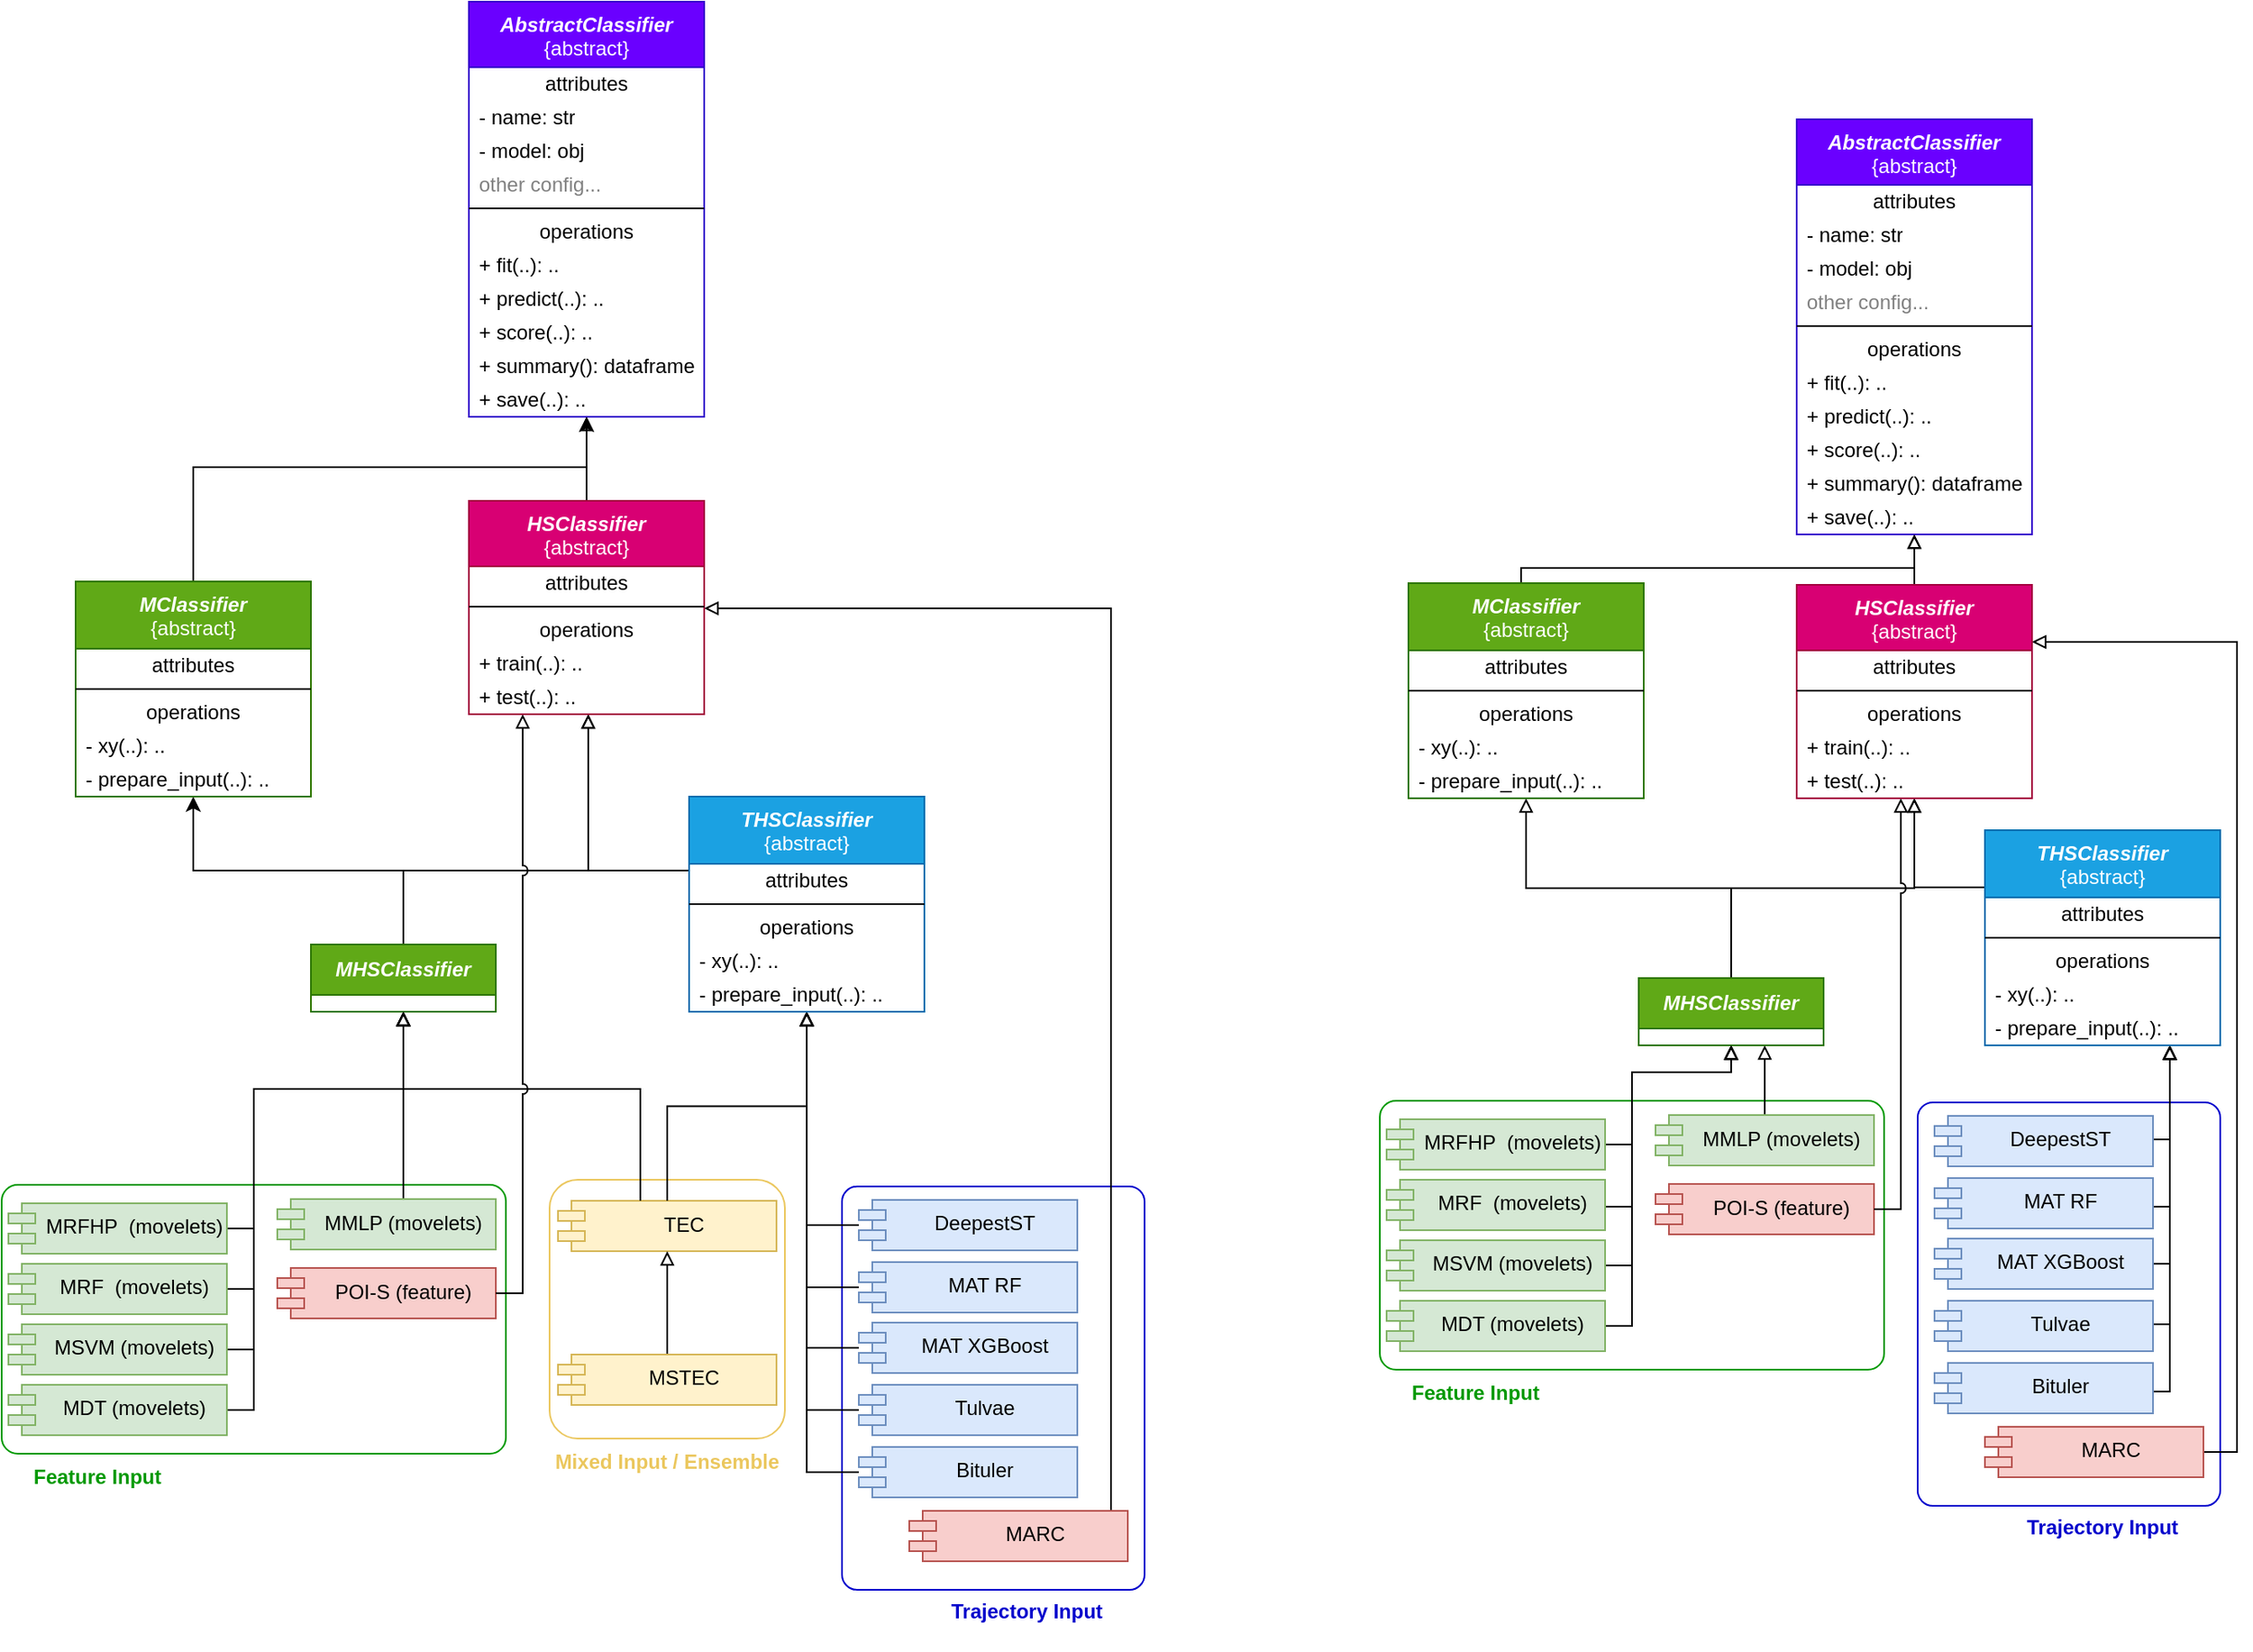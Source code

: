 <mxfile version="24.5.2" type="device">
  <diagram name="Página-1" id="LP61a83jaEKIH1iY9CxV">
    <mxGraphModel dx="-859" dy="513" grid="1" gridSize="10" guides="1" tooltips="1" connect="1" arrows="1" fold="1" page="1" pageScale="1" pageWidth="827" pageHeight="1169" math="0" shadow="0">
      <root>
        <mxCell id="0" />
        <mxCell id="1" parent="0" />
        <mxCell id="93U6ZKneUZhr06-tZO5o-1" value="&lt;h4&gt;Trajectory Input&lt;/h4&gt;" style="rounded=1;whiteSpace=wrap;html=1;fillColor=none;verticalAlign=top;labelPosition=right;verticalLabelPosition=bottom;align=left;spacing=-15;spacingTop=0;spacingLeft=-100;spacingRight=0;fontColor=#0000CC;labelBorderColor=none;strokeColor=#0000CC;arcSize=5;" parent="1" vertex="1">
          <mxGeometry x="2220" y="718" width="180" height="240" as="geometry" />
        </mxCell>
        <mxCell id="93U6ZKneUZhr06-tZO5o-2" value="&lt;h4&gt;Mixed Input / Ensemble&lt;/h4&gt;" style="rounded=1;whiteSpace=wrap;html=1;fillColor=none;verticalAlign=top;labelPosition=center;verticalLabelPosition=bottom;align=center;spacing=-15;spacingTop=1;spacingLeft=0;spacingRight=0;fontColor=#EBC75E;labelBorderColor=none;strokeColor=#EBC75E;arcSize=12;" parent="1" vertex="1">
          <mxGeometry x="2046" y="714" width="140" height="154" as="geometry" />
        </mxCell>
        <mxCell id="93U6ZKneUZhr06-tZO5o-3" value="&lt;h4&gt;Feature Input&lt;/h4&gt;" style="rounded=1;whiteSpace=wrap;html=1;fillColor=none;verticalAlign=top;labelPosition=left;verticalLabelPosition=bottom;align=right;spacing=-15;spacingTop=1;spacingLeft=0;spacingRight=-80;fontColor=#009900;labelBorderColor=none;strokeColor=#009900;arcSize=6;" parent="1" vertex="1">
          <mxGeometry x="1720" y="717" width="300" height="160" as="geometry" />
        </mxCell>
        <mxCell id="93U6ZKneUZhr06-tZO5o-4" style="edgeStyle=orthogonalEdgeStyle;rounded=0;orthogonalLoop=1;jettySize=auto;html=1;endArrow=block;endFill=0;" parent="1" source="93U6ZKneUZhr06-tZO5o-5" target="93U6ZKneUZhr06-tZO5o-29" edge="1">
          <mxGeometry relative="1" as="geometry">
            <Array as="points">
              <mxPoint x="1959" y="680" />
              <mxPoint x="1959" y="680" />
            </Array>
          </mxGeometry>
        </mxCell>
        <mxCell id="93U6ZKneUZhr06-tZO5o-5" value="MMLP (movelets)" style="shape=module;align=left;spacingLeft=20;align=center;verticalAlign=top;whiteSpace=wrap;html=1;jettyWidth=16;jettyHeight=6;fillColor=#d5e8d4;strokeColor=#82b366;" parent="1" vertex="1">
          <mxGeometry x="1884" y="725.5" width="130" height="30" as="geometry" />
        </mxCell>
        <mxCell id="93U6ZKneUZhr06-tZO5o-6" value="TEC" style="shape=module;align=left;spacingLeft=20;align=center;verticalAlign=top;whiteSpace=wrap;html=1;jettyWidth=16;jettyHeight=6;fillColor=#fff2cc;strokeColor=#d6b656;" parent="1" vertex="1">
          <mxGeometry x="2051" y="726.5" width="130" height="30" as="geometry" />
        </mxCell>
        <mxCell id="93U6ZKneUZhr06-tZO5o-8" value="POI-S (feature)" style="shape=module;align=left;spacingLeft=20;align=center;verticalAlign=top;whiteSpace=wrap;html=1;jettyWidth=16;jettyHeight=6;fillColor=#f8cecc;strokeColor=#b85450;" parent="1" vertex="1">
          <mxGeometry x="1884" y="766.5" width="130" height="30" as="geometry" />
        </mxCell>
        <mxCell id="93U6ZKneUZhr06-tZO5o-9" style="edgeStyle=orthogonalEdgeStyle;rounded=0;orthogonalLoop=1;jettySize=auto;html=1;endArrow=block;endFill=0;" parent="1" source="93U6ZKneUZhr06-tZO5o-10" target="93U6ZKneUZhr06-tZO5o-56" edge="1">
          <mxGeometry relative="1" as="geometry">
            <Array as="points">
              <mxPoint x="2380" y="374" />
            </Array>
          </mxGeometry>
        </mxCell>
        <mxCell id="93U6ZKneUZhr06-tZO5o-10" value="MARC" style="shape=module;align=left;spacingLeft=20;align=center;verticalAlign=top;whiteSpace=wrap;html=1;jettyWidth=16;jettyHeight=6;fillColor=#f8cecc;strokeColor=#b85450;" parent="1" vertex="1">
          <mxGeometry x="2260" y="911" width="130" height="30" as="geometry" />
        </mxCell>
        <mxCell id="93U6ZKneUZhr06-tZO5o-11" style="edgeStyle=orthogonalEdgeStyle;rounded=0;orthogonalLoop=1;jettySize=auto;html=1;endArrow=block;endFill=0;" parent="1" source="93U6ZKneUZhr06-tZO5o-12" target="93U6ZKneUZhr06-tZO5o-29" edge="1">
          <mxGeometry relative="1" as="geometry">
            <Array as="points">
              <mxPoint x="1870" y="743" />
              <mxPoint x="1870" y="660" />
              <mxPoint x="1959" y="660" />
            </Array>
          </mxGeometry>
        </mxCell>
        <mxCell id="93U6ZKneUZhr06-tZO5o-12" value="MRFHP&amp;nbsp; (movelets)" style="shape=module;align=left;spacingLeft=20;align=center;verticalAlign=top;whiteSpace=wrap;html=1;jettyWidth=16;jettyHeight=6;fillColor=#d5e8d4;strokeColor=#82b366;" parent="1" vertex="1">
          <mxGeometry x="1724" y="728" width="130" height="30" as="geometry" />
        </mxCell>
        <mxCell id="93U6ZKneUZhr06-tZO5o-13" style="edgeStyle=orthogonalEdgeStyle;rounded=0;orthogonalLoop=1;jettySize=auto;html=1;endArrow=block;endFill=0;" parent="1" source="93U6ZKneUZhr06-tZO5o-35" target="93U6ZKneUZhr06-tZO5o-29" edge="1">
          <mxGeometry relative="1" as="geometry">
            <Array as="points">
              <mxPoint x="1870" y="779" />
              <mxPoint x="1870" y="660" />
              <mxPoint x="1959" y="660" />
            </Array>
          </mxGeometry>
        </mxCell>
        <mxCell id="93U6ZKneUZhr06-tZO5o-14" style="edgeStyle=orthogonalEdgeStyle;rounded=0;orthogonalLoop=1;jettySize=auto;html=1;endArrow=block;endFill=0;" parent="1" source="93U6ZKneUZhr06-tZO5o-15" target="93U6ZKneUZhr06-tZO5o-29" edge="1">
          <mxGeometry relative="1" as="geometry">
            <Array as="points">
              <mxPoint x="1870" y="815" />
              <mxPoint x="1870" y="660" />
              <mxPoint x="1959" y="660" />
            </Array>
          </mxGeometry>
        </mxCell>
        <mxCell id="93U6ZKneUZhr06-tZO5o-15" value="MSVM&amp;nbsp;(movelets)" style="shape=module;align=left;spacingLeft=20;align=center;verticalAlign=top;whiteSpace=wrap;html=1;jettyWidth=16;jettyHeight=6;fillColor=#d5e8d4;strokeColor=#82b366;" parent="1" vertex="1">
          <mxGeometry x="1724" y="800" width="130" height="30" as="geometry" />
        </mxCell>
        <mxCell id="93U6ZKneUZhr06-tZO5o-16" style="edgeStyle=orthogonalEdgeStyle;rounded=0;orthogonalLoop=1;jettySize=auto;html=1;endArrow=block;endFill=0;" parent="1" source="93U6ZKneUZhr06-tZO5o-17" target="93U6ZKneUZhr06-tZO5o-65" edge="1">
          <mxGeometry relative="1" as="geometry">
            <Array as="points">
              <mxPoint x="2199" y="741" />
            </Array>
          </mxGeometry>
        </mxCell>
        <mxCell id="93U6ZKneUZhr06-tZO5o-17" value="DeepestST" style="shape=module;align=left;spacingLeft=20;align=center;verticalAlign=top;whiteSpace=wrap;html=1;jettyWidth=16;jettyHeight=6;fillColor=#dae8fc;strokeColor=#6c8ebf;" parent="1" vertex="1">
          <mxGeometry x="2230" y="726" width="130" height="30" as="geometry" />
        </mxCell>
        <mxCell id="93U6ZKneUZhr06-tZO5o-18" style="edgeStyle=orthogonalEdgeStyle;rounded=0;orthogonalLoop=1;jettySize=auto;html=1;endArrow=block;endFill=0;" parent="1" source="93U6ZKneUZhr06-tZO5o-19" target="93U6ZKneUZhr06-tZO5o-65" edge="1">
          <mxGeometry relative="1" as="geometry">
            <Array as="points">
              <mxPoint x="2199" y="778" />
            </Array>
          </mxGeometry>
        </mxCell>
        <mxCell id="93U6ZKneUZhr06-tZO5o-19" value="MAT RF" style="shape=module;align=left;spacingLeft=20;align=center;verticalAlign=top;whiteSpace=wrap;html=1;jettyWidth=16;jettyHeight=6;fillColor=#dae8fc;strokeColor=#6c8ebf;" parent="1" vertex="1">
          <mxGeometry x="2230" y="763" width="130" height="30" as="geometry" />
        </mxCell>
        <mxCell id="93U6ZKneUZhr06-tZO5o-20" style="edgeStyle=orthogonalEdgeStyle;rounded=0;orthogonalLoop=1;jettySize=auto;html=1;endArrow=block;endFill=0;" parent="1" source="93U6ZKneUZhr06-tZO5o-21" target="93U6ZKneUZhr06-tZO5o-65" edge="1">
          <mxGeometry relative="1" as="geometry">
            <Array as="points">
              <mxPoint x="2199" y="814" />
            </Array>
          </mxGeometry>
        </mxCell>
        <mxCell id="93U6ZKneUZhr06-tZO5o-21" value="MAT XGBoost" style="shape=module;align=left;spacingLeft=20;align=center;verticalAlign=top;whiteSpace=wrap;html=1;jettyWidth=16;jettyHeight=6;fillColor=#dae8fc;strokeColor=#6c8ebf;" parent="1" vertex="1">
          <mxGeometry x="2230" y="799" width="130" height="30" as="geometry" />
        </mxCell>
        <mxCell id="93U6ZKneUZhr06-tZO5o-22" style="edgeStyle=orthogonalEdgeStyle;rounded=0;orthogonalLoop=1;jettySize=auto;html=1;endArrow=block;endFill=0;" parent="1" source="93U6ZKneUZhr06-tZO5o-23" target="93U6ZKneUZhr06-tZO5o-65" edge="1">
          <mxGeometry relative="1" as="geometry">
            <Array as="points">
              <mxPoint x="2199" y="851" />
            </Array>
          </mxGeometry>
        </mxCell>
        <mxCell id="93U6ZKneUZhr06-tZO5o-23" value="Tulvae" style="shape=module;align=left;spacingLeft=20;align=center;verticalAlign=top;whiteSpace=wrap;html=1;jettyWidth=16;jettyHeight=6;fillColor=#dae8fc;strokeColor=#6c8ebf;" parent="1" vertex="1">
          <mxGeometry x="2230" y="836" width="130" height="30" as="geometry" />
        </mxCell>
        <mxCell id="93U6ZKneUZhr06-tZO5o-24" style="edgeStyle=orthogonalEdgeStyle;rounded=0;orthogonalLoop=1;jettySize=auto;html=1;endArrow=block;endFill=0;" parent="1" source="93U6ZKneUZhr06-tZO5o-25" target="93U6ZKneUZhr06-tZO5o-65" edge="1">
          <mxGeometry relative="1" as="geometry">
            <Array as="points">
              <mxPoint x="2199" y="888" />
            </Array>
          </mxGeometry>
        </mxCell>
        <mxCell id="93U6ZKneUZhr06-tZO5o-25" value="Bituler" style="shape=module;align=left;spacingLeft=20;align=center;verticalAlign=top;whiteSpace=wrap;html=1;jettyWidth=16;jettyHeight=6;fillColor=#dae8fc;strokeColor=#6c8ebf;" parent="1" vertex="1">
          <mxGeometry x="2230" y="873" width="130" height="30" as="geometry" />
        </mxCell>
        <mxCell id="93U6ZKneUZhr06-tZO5o-26" style="edgeStyle=orthogonalEdgeStyle;rounded=0;orthogonalLoop=1;jettySize=auto;html=1;endArrow=block;endFill=0;" parent="1" source="93U6ZKneUZhr06-tZO5o-56" target="93U6ZKneUZhr06-tZO5o-40" edge="1">
          <mxGeometry relative="1" as="geometry" />
        </mxCell>
        <mxCell id="93U6ZKneUZhr06-tZO5o-28" style="edgeStyle=orthogonalEdgeStyle;rounded=0;orthogonalLoop=1;jettySize=auto;html=1;endArrow=block;endFill=0;" parent="1" source="93U6ZKneUZhr06-tZO5o-29" target="93U6ZKneUZhr06-tZO5o-56" edge="1">
          <mxGeometry relative="1" as="geometry">
            <Array as="points">
              <mxPoint x="1959" y="530" />
              <mxPoint x="2069" y="530" />
              <mxPoint x="2069" y="334" />
            </Array>
          </mxGeometry>
        </mxCell>
        <mxCell id="93U6ZKneUZhr06-tZO5o-80" style="edgeStyle=orthogonalEdgeStyle;rounded=0;orthogonalLoop=1;jettySize=auto;html=1;" parent="1" source="93U6ZKneUZhr06-tZO5o-29" target="93U6ZKneUZhr06-tZO5o-74" edge="1">
          <mxGeometry relative="1" as="geometry" />
        </mxCell>
        <mxCell id="93U6ZKneUZhr06-tZO5o-29" value="MHSClassifier" style="swimlane;fontStyle=3;childLayout=stackLayout;horizontal=1;startSize=30;horizontalStack=0;resizeParent=1;resizeParentMax=0;resizeLast=0;collapsible=1;marginBottom=0;whiteSpace=wrap;html=1;fillColor=#60a917;fontColor=#ffffff;strokeColor=#2D7600;" parent="1" vertex="1">
          <mxGeometry x="1904" y="574" width="110" height="40" as="geometry" />
        </mxCell>
        <mxCell id="93U6ZKneUZhr06-tZO5o-31" style="edgeStyle=orthogonalEdgeStyle;rounded=0;orthogonalLoop=1;jettySize=auto;html=1;endArrow=block;endFill=0;" parent="1" source="93U6ZKneUZhr06-tZO5o-65" target="93U6ZKneUZhr06-tZO5o-56" edge="1">
          <mxGeometry relative="1" as="geometry">
            <Array as="points">
              <mxPoint x="2069" y="530" />
            </Array>
          </mxGeometry>
        </mxCell>
        <mxCell id="93U6ZKneUZhr06-tZO5o-33" style="edgeStyle=orthogonalEdgeStyle;rounded=0;orthogonalLoop=1;jettySize=auto;html=1;endArrow=block;endFill=0;" parent="1" source="93U6ZKneUZhr06-tZO5o-34" target="93U6ZKneUZhr06-tZO5o-29" edge="1">
          <mxGeometry relative="1" as="geometry">
            <Array as="points">
              <mxPoint x="1870" y="851" />
              <mxPoint x="1870" y="660" />
              <mxPoint x="1959" y="660" />
            </Array>
          </mxGeometry>
        </mxCell>
        <mxCell id="93U6ZKneUZhr06-tZO5o-34" value="MDT (movelets)" style="shape=module;align=left;spacingLeft=20;align=center;verticalAlign=top;whiteSpace=wrap;html=1;jettyWidth=16;jettyHeight=6;fillColor=#d5e8d4;strokeColor=#82b366;" parent="1" vertex="1">
          <mxGeometry x="1724" y="836" width="130" height="30" as="geometry" />
        </mxCell>
        <mxCell id="93U6ZKneUZhr06-tZO5o-35" value="MRF&amp;nbsp; (movelets)" style="shape=module;align=left;spacingLeft=20;align=center;verticalAlign=top;whiteSpace=wrap;html=1;jettyWidth=16;jettyHeight=6;fillColor=#d5e8d4;strokeColor=#82b366;" parent="1" vertex="1">
          <mxGeometry x="1724" y="764" width="130" height="30" as="geometry" />
        </mxCell>
        <mxCell id="93U6ZKneUZhr06-tZO5o-36" style="edgeStyle=orthogonalEdgeStyle;rounded=0;orthogonalLoop=1;jettySize=auto;html=1;endArrow=block;endFill=0;" parent="1" source="93U6ZKneUZhr06-tZO5o-6" target="93U6ZKneUZhr06-tZO5o-65" edge="1">
          <mxGeometry relative="1" as="geometry" />
        </mxCell>
        <mxCell id="93U6ZKneUZhr06-tZO5o-37" style="edgeStyle=orthogonalEdgeStyle;rounded=0;orthogonalLoop=1;jettySize=auto;html=1;endArrow=block;endFill=0;" parent="1" source="93U6ZKneUZhr06-tZO5o-6" target="93U6ZKneUZhr06-tZO5o-29" edge="1">
          <mxGeometry relative="1" as="geometry">
            <Array as="points">
              <mxPoint x="2100" y="660" />
              <mxPoint x="1959" y="660" />
            </Array>
          </mxGeometry>
        </mxCell>
        <mxCell id="93U6ZKneUZhr06-tZO5o-38" style="edgeStyle=orthogonalEdgeStyle;rounded=0;orthogonalLoop=1;jettySize=auto;html=1;endArrow=block;endFill=0;" parent="1" source="93U6ZKneUZhr06-tZO5o-39" target="93U6ZKneUZhr06-tZO5o-6" edge="1">
          <mxGeometry relative="1" as="geometry" />
        </mxCell>
        <mxCell id="93U6ZKneUZhr06-tZO5o-39" value="MSTEC" style="shape=module;align=left;spacingLeft=20;align=center;verticalAlign=top;whiteSpace=wrap;html=1;jettyWidth=16;jettyHeight=6;fillColor=#fff2cc;strokeColor=#d6b656;" parent="1" vertex="1">
          <mxGeometry x="2051" y="818" width="130" height="30" as="geometry" />
        </mxCell>
        <mxCell id="93U6ZKneUZhr06-tZO5o-7" style="edgeStyle=orthogonalEdgeStyle;rounded=0;orthogonalLoop=1;jettySize=auto;html=1;endArrow=block;endFill=0;jumpStyle=arc;" parent="1" source="93U6ZKneUZhr06-tZO5o-8" target="93U6ZKneUZhr06-tZO5o-56" edge="1">
          <mxGeometry relative="1" as="geometry">
            <Array as="points">
              <mxPoint x="2030" y="782" />
              <mxPoint x="2030" y="334" />
            </Array>
          </mxGeometry>
        </mxCell>
        <mxCell id="93U6ZKneUZhr06-tZO5o-40" value="&lt;span style=&quot;font-style: italic; font-weight: 700;&quot;&gt;AbstractClassifier&lt;/span&gt;&lt;br&gt;{abstract}" style="swimlane;fontStyle=0;align=center;verticalAlign=top;childLayout=stackLayout;horizontal=1;startSize=39;horizontalStack=0;resizeParent=1;resizeParentMax=0;resizeLast=0;collapsible=0;marginBottom=0;html=1;whiteSpace=wrap;fillColor=#6a00ff;fontColor=#ffffff;strokeColor=#3700CC;" parent="1" vertex="1">
          <mxGeometry x="1998" y="13" width="140" height="247" as="geometry" />
        </mxCell>
        <mxCell id="93U6ZKneUZhr06-tZO5o-41" value="attributes" style="text;html=1;strokeColor=none;fillColor=none;align=center;verticalAlign=middle;spacingLeft=4;spacingRight=4;overflow=hidden;rotatable=0;points=[[0,0.5],[1,0.5]];portConstraint=eastwest;whiteSpace=wrap;" parent="93U6ZKneUZhr06-tZO5o-40" vertex="1">
          <mxGeometry y="39" width="140" height="20" as="geometry" />
        </mxCell>
        <mxCell id="93U6ZKneUZhr06-tZO5o-42" value="- name: str" style="text;html=1;strokeColor=none;fillColor=none;align=left;verticalAlign=middle;spacingLeft=4;spacingRight=4;overflow=hidden;rotatable=0;points=[[0,0.5],[1,0.5]];portConstraint=eastwest;whiteSpace=wrap;" parent="93U6ZKneUZhr06-tZO5o-40" vertex="1">
          <mxGeometry y="59" width="140" height="20" as="geometry" />
        </mxCell>
        <mxCell id="93U6ZKneUZhr06-tZO5o-50" value="- model: obj" style="text;html=1;strokeColor=none;fillColor=none;align=left;verticalAlign=middle;spacingLeft=4;spacingRight=4;overflow=hidden;rotatable=0;points=[[0,0.5],[1,0.5]];portConstraint=eastwest;whiteSpace=wrap;" parent="93U6ZKneUZhr06-tZO5o-40" vertex="1">
          <mxGeometry y="79" width="140" height="20" as="geometry" />
        </mxCell>
        <mxCell id="93U6ZKneUZhr06-tZO5o-43" value="other config..." style="text;html=1;strokeColor=none;fillColor=none;align=left;verticalAlign=middle;spacingLeft=4;spacingRight=4;overflow=hidden;rotatable=0;points=[[0,0.5],[1,0.5]];portConstraint=eastwest;fontColor=#808080;whiteSpace=wrap;" parent="93U6ZKneUZhr06-tZO5o-40" vertex="1">
          <mxGeometry y="99" width="140" height="20" as="geometry" />
        </mxCell>
        <mxCell id="93U6ZKneUZhr06-tZO5o-45" value="" style="line;strokeWidth=1;fillColor=none;align=left;verticalAlign=middle;spacingTop=-1;spacingLeft=3;spacingRight=3;rotatable=0;labelPosition=right;points=[];portConstraint=eastwest;" parent="93U6ZKneUZhr06-tZO5o-40" vertex="1">
          <mxGeometry y="119" width="140" height="8" as="geometry" />
        </mxCell>
        <mxCell id="93U6ZKneUZhr06-tZO5o-46" value="operations" style="text;html=1;strokeColor=none;fillColor=none;align=center;verticalAlign=middle;spacingLeft=4;spacingRight=4;overflow=hidden;rotatable=0;points=[[0,0.5],[1,0.5]];portConstraint=eastwest;whiteSpace=wrap;" parent="93U6ZKneUZhr06-tZO5o-40" vertex="1">
          <mxGeometry y="127" width="140" height="20" as="geometry" />
        </mxCell>
        <mxCell id="93U6ZKneUZhr06-tZO5o-47" value="+ fit(..): .." style="text;html=1;strokeColor=none;fillColor=none;align=left;verticalAlign=middle;spacingLeft=4;spacingRight=4;overflow=hidden;rotatable=0;points=[[0,0.5],[1,0.5]];portConstraint=eastwest;whiteSpace=wrap;" parent="93U6ZKneUZhr06-tZO5o-40" vertex="1">
          <mxGeometry y="147" width="140" height="20" as="geometry" />
        </mxCell>
        <mxCell id="93U6ZKneUZhr06-tZO5o-52" value="+ predict(..): .." style="text;html=1;strokeColor=none;fillColor=none;align=left;verticalAlign=middle;spacingLeft=4;spacingRight=4;overflow=hidden;rotatable=0;points=[[0,0.5],[1,0.5]];portConstraint=eastwest;whiteSpace=wrap;" parent="93U6ZKneUZhr06-tZO5o-40" vertex="1">
          <mxGeometry y="167" width="140" height="20" as="geometry" />
        </mxCell>
        <mxCell id="93U6ZKneUZhr06-tZO5o-53" value="+ score(..): .." style="text;html=1;strokeColor=none;fillColor=none;align=left;verticalAlign=middle;spacingLeft=4;spacingRight=4;overflow=hidden;rotatable=0;points=[[0,0.5],[1,0.5]];portConstraint=eastwest;whiteSpace=wrap;" parent="93U6ZKneUZhr06-tZO5o-40" vertex="1">
          <mxGeometry y="187" width="140" height="20" as="geometry" />
        </mxCell>
        <mxCell id="93U6ZKneUZhr06-tZO5o-54" value="+ summary(): dataframe" style="text;html=1;strokeColor=none;fillColor=none;align=left;verticalAlign=middle;spacingLeft=4;spacingRight=4;overflow=hidden;rotatable=0;points=[[0,0.5],[1,0.5]];portConstraint=eastwest;whiteSpace=wrap;" parent="93U6ZKneUZhr06-tZO5o-40" vertex="1">
          <mxGeometry y="207" width="140" height="20" as="geometry" />
        </mxCell>
        <mxCell id="93U6ZKneUZhr06-tZO5o-55" value="+ save(..): .." style="text;html=1;strokeColor=none;fillColor=none;align=left;verticalAlign=middle;spacingLeft=4;spacingRight=4;overflow=hidden;rotatable=0;points=[[0,0.5],[1,0.5]];portConstraint=eastwest;whiteSpace=wrap;" parent="93U6ZKneUZhr06-tZO5o-40" vertex="1">
          <mxGeometry y="227" width="140" height="20" as="geometry" />
        </mxCell>
        <mxCell id="93U6ZKneUZhr06-tZO5o-56" value="&lt;b&gt;&lt;i&gt;HSClassifier&lt;/i&gt;&lt;/b&gt;&lt;br&gt;{abstract}" style="swimlane;fontStyle=0;align=center;verticalAlign=top;childLayout=stackLayout;horizontal=1;startSize=39;horizontalStack=0;resizeParent=1;resizeParentMax=0;resizeLast=0;collapsible=0;marginBottom=0;html=1;whiteSpace=wrap;fillColor=#d80073;fontColor=#ffffff;strokeColor=#A50040;" parent="1" vertex="1">
          <mxGeometry x="1998" y="310" width="140" height="127" as="geometry" />
        </mxCell>
        <mxCell id="93U6ZKneUZhr06-tZO5o-57" value="attributes" style="text;html=1;strokeColor=none;fillColor=none;align=center;verticalAlign=middle;spacingLeft=4;spacingRight=4;overflow=hidden;rotatable=0;points=[[0,0.5],[1,0.5]];portConstraint=eastwest;whiteSpace=wrap;" parent="93U6ZKneUZhr06-tZO5o-56" vertex="1">
          <mxGeometry y="39" width="140" height="20" as="geometry" />
        </mxCell>
        <mxCell id="93U6ZKneUZhr06-tZO5o-61" value="" style="line;strokeWidth=1;fillColor=none;align=left;verticalAlign=middle;spacingTop=-1;spacingLeft=3;spacingRight=3;rotatable=0;labelPosition=right;points=[];portConstraint=eastwest;" parent="93U6ZKneUZhr06-tZO5o-56" vertex="1">
          <mxGeometry y="59" width="140" height="8" as="geometry" />
        </mxCell>
        <mxCell id="93U6ZKneUZhr06-tZO5o-62" value="operations" style="text;html=1;strokeColor=none;fillColor=none;align=center;verticalAlign=middle;spacingLeft=4;spacingRight=4;overflow=hidden;rotatable=0;points=[[0,0.5],[1,0.5]];portConstraint=eastwest;whiteSpace=wrap;" parent="93U6ZKneUZhr06-tZO5o-56" vertex="1">
          <mxGeometry y="67" width="140" height="20" as="geometry" />
        </mxCell>
        <mxCell id="93U6ZKneUZhr06-tZO5o-63" value="+ train(..): .." style="text;html=1;strokeColor=none;fillColor=none;align=left;verticalAlign=middle;spacingLeft=4;spacingRight=4;overflow=hidden;rotatable=0;points=[[0,0.5],[1,0.5]];portConstraint=eastwest;whiteSpace=wrap;" parent="93U6ZKneUZhr06-tZO5o-56" vertex="1">
          <mxGeometry y="87" width="140" height="20" as="geometry" />
        </mxCell>
        <mxCell id="93U6ZKneUZhr06-tZO5o-64" value="+ test(..): .." style="text;html=1;strokeColor=none;fillColor=none;align=left;verticalAlign=middle;spacingLeft=4;spacingRight=4;overflow=hidden;rotatable=0;points=[[0,0.5],[1,0.5]];portConstraint=eastwest;whiteSpace=wrap;" parent="93U6ZKneUZhr06-tZO5o-56" vertex="1">
          <mxGeometry y="107" width="140" height="20" as="geometry" />
        </mxCell>
        <mxCell id="93U6ZKneUZhr06-tZO5o-65" value="&lt;b&gt;&lt;i&gt;THSClassifier&lt;/i&gt;&lt;/b&gt;&lt;br&gt;{abstract}" style="swimlane;fontStyle=0;align=center;verticalAlign=top;childLayout=stackLayout;horizontal=1;startSize=40;horizontalStack=0;resizeParent=1;resizeParentMax=0;resizeLast=0;collapsible=0;marginBottom=0;html=1;whiteSpace=wrap;fillColor=#1ba1e2;fontColor=#ffffff;strokeColor=#006EAF;" parent="1" vertex="1">
          <mxGeometry x="2129" y="486" width="140" height="128" as="geometry" />
        </mxCell>
        <mxCell id="93U6ZKneUZhr06-tZO5o-66" value="attributes" style="text;html=1;strokeColor=none;fillColor=none;align=center;verticalAlign=middle;spacingLeft=4;spacingRight=4;overflow=hidden;rotatable=0;points=[[0,0.5],[1,0.5]];portConstraint=eastwest;whiteSpace=wrap;" parent="93U6ZKneUZhr06-tZO5o-65" vertex="1">
          <mxGeometry y="40" width="140" height="20" as="geometry" />
        </mxCell>
        <mxCell id="93U6ZKneUZhr06-tZO5o-70" value="" style="line;strokeWidth=1;fillColor=none;align=left;verticalAlign=middle;spacingTop=-1;spacingLeft=3;spacingRight=3;rotatable=0;labelPosition=right;points=[];portConstraint=eastwest;" parent="93U6ZKneUZhr06-tZO5o-65" vertex="1">
          <mxGeometry y="60" width="140" height="8" as="geometry" />
        </mxCell>
        <mxCell id="93U6ZKneUZhr06-tZO5o-71" value="operations" style="text;html=1;strokeColor=none;fillColor=none;align=center;verticalAlign=middle;spacingLeft=4;spacingRight=4;overflow=hidden;rotatable=0;points=[[0,0.5],[1,0.5]];portConstraint=eastwest;whiteSpace=wrap;" parent="93U6ZKneUZhr06-tZO5o-65" vertex="1">
          <mxGeometry y="68" width="140" height="20" as="geometry" />
        </mxCell>
        <mxCell id="93U6ZKneUZhr06-tZO5o-72" value="- xy(..): .." style="text;html=1;strokeColor=none;fillColor=none;align=left;verticalAlign=middle;spacingLeft=4;spacingRight=4;overflow=hidden;rotatable=0;points=[[0,0.5],[1,0.5]];portConstraint=eastwest;whiteSpace=wrap;" parent="93U6ZKneUZhr06-tZO5o-65" vertex="1">
          <mxGeometry y="88" width="140" height="20" as="geometry" />
        </mxCell>
        <mxCell id="93U6ZKneUZhr06-tZO5o-73" value="- prepare_input(..): .." style="text;html=1;strokeColor=none;fillColor=none;align=left;verticalAlign=middle;spacingLeft=4;spacingRight=4;overflow=hidden;rotatable=0;points=[[0,0.5],[1,0.5]];portConstraint=eastwest;whiteSpace=wrap;" parent="93U6ZKneUZhr06-tZO5o-65" vertex="1">
          <mxGeometry y="108" width="140" height="20" as="geometry" />
        </mxCell>
        <mxCell id="93U6ZKneUZhr06-tZO5o-81" style="edgeStyle=orthogonalEdgeStyle;rounded=0;orthogonalLoop=1;jettySize=auto;html=1;" parent="1" source="93U6ZKneUZhr06-tZO5o-74" target="93U6ZKneUZhr06-tZO5o-40" edge="1">
          <mxGeometry relative="1" as="geometry">
            <Array as="points">
              <mxPoint x="1834" y="290" />
              <mxPoint x="2068" y="290" />
            </Array>
          </mxGeometry>
        </mxCell>
        <mxCell id="93U6ZKneUZhr06-tZO5o-74" value="&lt;b&gt;&lt;i&gt;MClassifier&lt;/i&gt;&lt;/b&gt;&lt;br&gt;{abstract}" style="swimlane;fontStyle=0;align=center;verticalAlign=top;childLayout=stackLayout;horizontal=1;startSize=40;horizontalStack=0;resizeParent=1;resizeParentMax=0;resizeLast=0;collapsible=0;marginBottom=0;html=1;whiteSpace=wrap;fillColor=#60a917;fontColor=#ffffff;strokeColor=#2D7600;" parent="1" vertex="1">
          <mxGeometry x="1764" y="358" width="140" height="128" as="geometry" />
        </mxCell>
        <mxCell id="93U6ZKneUZhr06-tZO5o-75" value="attributes" style="text;html=1;strokeColor=none;fillColor=none;align=center;verticalAlign=middle;spacingLeft=4;spacingRight=4;overflow=hidden;rotatable=0;points=[[0,0.5],[1,0.5]];portConstraint=eastwest;whiteSpace=wrap;" parent="93U6ZKneUZhr06-tZO5o-74" vertex="1">
          <mxGeometry y="40" width="140" height="20" as="geometry" />
        </mxCell>
        <mxCell id="93U6ZKneUZhr06-tZO5o-76" value="" style="line;strokeWidth=1;fillColor=none;align=left;verticalAlign=middle;spacingTop=-1;spacingLeft=3;spacingRight=3;rotatable=0;labelPosition=right;points=[];portConstraint=eastwest;" parent="93U6ZKneUZhr06-tZO5o-74" vertex="1">
          <mxGeometry y="60" width="140" height="8" as="geometry" />
        </mxCell>
        <mxCell id="93U6ZKneUZhr06-tZO5o-77" value="operations" style="text;html=1;strokeColor=none;fillColor=none;align=center;verticalAlign=middle;spacingLeft=4;spacingRight=4;overflow=hidden;rotatable=0;points=[[0,0.5],[1,0.5]];portConstraint=eastwest;whiteSpace=wrap;" parent="93U6ZKneUZhr06-tZO5o-74" vertex="1">
          <mxGeometry y="68" width="140" height="20" as="geometry" />
        </mxCell>
        <mxCell id="93U6ZKneUZhr06-tZO5o-78" value="- xy(..): .." style="text;html=1;strokeColor=none;fillColor=none;align=left;verticalAlign=middle;spacingLeft=4;spacingRight=4;overflow=hidden;rotatable=0;points=[[0,0.5],[1,0.5]];portConstraint=eastwest;whiteSpace=wrap;" parent="93U6ZKneUZhr06-tZO5o-74" vertex="1">
          <mxGeometry y="88" width="140" height="20" as="geometry" />
        </mxCell>
        <mxCell id="93U6ZKneUZhr06-tZO5o-79" value="- prepare_input(..): .." style="text;html=1;strokeColor=none;fillColor=none;align=left;verticalAlign=middle;spacingLeft=4;spacingRight=4;overflow=hidden;rotatable=0;points=[[0,0.5],[1,0.5]];portConstraint=eastwest;whiteSpace=wrap;" parent="93U6ZKneUZhr06-tZO5o-74" vertex="1">
          <mxGeometry y="108" width="140" height="20" as="geometry" />
        </mxCell>
        <mxCell id="_sfmWWyYecpwRsZ2KwQt-69" value="&lt;h4&gt;Trajectory Input&lt;/h4&gt;" style="rounded=1;whiteSpace=wrap;html=1;fillColor=none;verticalAlign=top;labelPosition=right;verticalLabelPosition=bottom;align=left;spacing=-15;spacingTop=0;spacingLeft=-100;spacingRight=0;fontColor=#0000CC;labelBorderColor=none;strokeColor=#0000CC;arcSize=5;" vertex="1" parent="1">
          <mxGeometry x="2860" y="668" width="180" height="240" as="geometry" />
        </mxCell>
        <mxCell id="_sfmWWyYecpwRsZ2KwQt-71" value="&lt;h4&gt;Feature Input&lt;/h4&gt;" style="rounded=1;whiteSpace=wrap;html=1;fillColor=none;verticalAlign=top;labelPosition=left;verticalLabelPosition=bottom;align=right;spacing=-15;spacingTop=1;spacingLeft=0;spacingRight=-80;fontColor=#009900;labelBorderColor=none;strokeColor=#009900;arcSize=6;" vertex="1" parent="1">
          <mxGeometry x="2540" y="667" width="300" height="160" as="geometry" />
        </mxCell>
        <mxCell id="_sfmWWyYecpwRsZ2KwQt-72" style="edgeStyle=orthogonalEdgeStyle;rounded=0;orthogonalLoop=1;jettySize=auto;html=1;endArrow=block;endFill=0;" edge="1" parent="1" source="_sfmWWyYecpwRsZ2KwQt-73" target="_sfmWWyYecpwRsZ2KwQt-96">
          <mxGeometry relative="1" as="geometry">
            <Array as="points">
              <mxPoint x="2749" y="700" />
              <mxPoint x="2749" y="700" />
            </Array>
          </mxGeometry>
        </mxCell>
        <mxCell id="_sfmWWyYecpwRsZ2KwQt-73" value="MMLP (movelets)" style="shape=module;align=left;spacingLeft=20;align=center;verticalAlign=top;whiteSpace=wrap;html=1;jettyWidth=16;jettyHeight=6;fillColor=#d5e8d4;strokeColor=#82b366;" vertex="1" parent="1">
          <mxGeometry x="2704" y="675.5" width="130" height="30" as="geometry" />
        </mxCell>
        <mxCell id="_sfmWWyYecpwRsZ2KwQt-75" value="POI-S (feature)" style="shape=module;align=left;spacingLeft=20;align=center;verticalAlign=top;whiteSpace=wrap;html=1;jettyWidth=16;jettyHeight=6;fillColor=#f8cecc;strokeColor=#b85450;" vertex="1" parent="1">
          <mxGeometry x="2704" y="716.5" width="130" height="30" as="geometry" />
        </mxCell>
        <mxCell id="_sfmWWyYecpwRsZ2KwQt-76" style="edgeStyle=orthogonalEdgeStyle;rounded=0;orthogonalLoop=1;jettySize=auto;html=1;endArrow=block;endFill=0;" edge="1" parent="1" source="_sfmWWyYecpwRsZ2KwQt-77" target="_sfmWWyYecpwRsZ2KwQt-118">
          <mxGeometry relative="1" as="geometry">
            <Array as="points">
              <mxPoint x="3050" y="876" />
              <mxPoint x="3050" y="394" />
            </Array>
          </mxGeometry>
        </mxCell>
        <mxCell id="_sfmWWyYecpwRsZ2KwQt-77" value="MARC" style="shape=module;align=left;spacingLeft=20;align=center;verticalAlign=top;whiteSpace=wrap;html=1;jettyWidth=16;jettyHeight=6;fillColor=#f8cecc;strokeColor=#b85450;" vertex="1" parent="1">
          <mxGeometry x="2900" y="861" width="130" height="30" as="geometry" />
        </mxCell>
        <mxCell id="_sfmWWyYecpwRsZ2KwQt-78" style="edgeStyle=orthogonalEdgeStyle;rounded=0;orthogonalLoop=1;jettySize=auto;html=1;endArrow=block;endFill=0;" edge="1" parent="1" source="_sfmWWyYecpwRsZ2KwQt-79" target="_sfmWWyYecpwRsZ2KwQt-96">
          <mxGeometry relative="1" as="geometry">
            <Array as="points">
              <mxPoint x="2690" y="693" />
              <mxPoint x="2690" y="650" />
              <mxPoint x="2749" y="650" />
            </Array>
          </mxGeometry>
        </mxCell>
        <mxCell id="_sfmWWyYecpwRsZ2KwQt-79" value="MRFHP&amp;nbsp; (movelets)" style="shape=module;align=left;spacingLeft=20;align=center;verticalAlign=top;whiteSpace=wrap;html=1;jettyWidth=16;jettyHeight=6;fillColor=#d5e8d4;strokeColor=#82b366;" vertex="1" parent="1">
          <mxGeometry x="2544" y="678" width="130" height="30" as="geometry" />
        </mxCell>
        <mxCell id="_sfmWWyYecpwRsZ2KwQt-80" style="edgeStyle=orthogonalEdgeStyle;rounded=0;orthogonalLoop=1;jettySize=auto;html=1;endArrow=block;endFill=0;" edge="1" parent="1" source="_sfmWWyYecpwRsZ2KwQt-100" target="_sfmWWyYecpwRsZ2KwQt-96">
          <mxGeometry relative="1" as="geometry">
            <Array as="points">
              <mxPoint x="2690" y="730" />
              <mxPoint x="2690" y="650" />
              <mxPoint x="2749" y="650" />
            </Array>
          </mxGeometry>
        </mxCell>
        <mxCell id="_sfmWWyYecpwRsZ2KwQt-81" style="edgeStyle=orthogonalEdgeStyle;rounded=0;orthogonalLoop=1;jettySize=auto;html=1;endArrow=block;endFill=0;" edge="1" parent="1" source="_sfmWWyYecpwRsZ2KwQt-82" target="_sfmWWyYecpwRsZ2KwQt-96">
          <mxGeometry relative="1" as="geometry">
            <Array as="points">
              <mxPoint x="2690" y="765" />
              <mxPoint x="2690" y="650" />
              <mxPoint x="2749" y="650" />
            </Array>
          </mxGeometry>
        </mxCell>
        <mxCell id="_sfmWWyYecpwRsZ2KwQt-82" value="MSVM&amp;nbsp;(movelets)" style="shape=module;align=left;spacingLeft=20;align=center;verticalAlign=top;whiteSpace=wrap;html=1;jettyWidth=16;jettyHeight=6;fillColor=#d5e8d4;strokeColor=#82b366;" vertex="1" parent="1">
          <mxGeometry x="2544" y="750" width="130" height="30" as="geometry" />
        </mxCell>
        <mxCell id="_sfmWWyYecpwRsZ2KwQt-83" style="edgeStyle=orthogonalEdgeStyle;rounded=0;orthogonalLoop=1;jettySize=auto;html=1;endArrow=block;endFill=0;" edge="1" parent="1" source="_sfmWWyYecpwRsZ2KwQt-84" target="_sfmWWyYecpwRsZ2KwQt-124">
          <mxGeometry relative="1" as="geometry">
            <Array as="points">
              <mxPoint x="3010" y="690" />
            </Array>
          </mxGeometry>
        </mxCell>
        <mxCell id="_sfmWWyYecpwRsZ2KwQt-84" value="DeepestST" style="shape=module;align=left;spacingLeft=20;align=center;verticalAlign=top;whiteSpace=wrap;html=1;jettyWidth=16;jettyHeight=6;fillColor=#dae8fc;strokeColor=#6c8ebf;" vertex="1" parent="1">
          <mxGeometry x="2870" y="676" width="130" height="30" as="geometry" />
        </mxCell>
        <mxCell id="_sfmWWyYecpwRsZ2KwQt-85" style="edgeStyle=orthogonalEdgeStyle;rounded=0;orthogonalLoop=1;jettySize=auto;html=1;endArrow=block;endFill=0;" edge="1" parent="1" source="_sfmWWyYecpwRsZ2KwQt-86" target="_sfmWWyYecpwRsZ2KwQt-124">
          <mxGeometry relative="1" as="geometry">
            <Array as="points">
              <mxPoint x="3010" y="730" />
            </Array>
          </mxGeometry>
        </mxCell>
        <mxCell id="_sfmWWyYecpwRsZ2KwQt-86" value="MAT RF" style="shape=module;align=left;spacingLeft=20;align=center;verticalAlign=top;whiteSpace=wrap;html=1;jettyWidth=16;jettyHeight=6;fillColor=#dae8fc;strokeColor=#6c8ebf;" vertex="1" parent="1">
          <mxGeometry x="2870" y="713" width="130" height="30" as="geometry" />
        </mxCell>
        <mxCell id="_sfmWWyYecpwRsZ2KwQt-87" style="edgeStyle=orthogonalEdgeStyle;rounded=0;orthogonalLoop=1;jettySize=auto;html=1;endArrow=block;endFill=0;" edge="1" parent="1" source="_sfmWWyYecpwRsZ2KwQt-88" target="_sfmWWyYecpwRsZ2KwQt-124">
          <mxGeometry relative="1" as="geometry">
            <Array as="points">
              <mxPoint x="3010" y="764" />
            </Array>
          </mxGeometry>
        </mxCell>
        <mxCell id="_sfmWWyYecpwRsZ2KwQt-88" value="MAT XGBoost" style="shape=module;align=left;spacingLeft=20;align=center;verticalAlign=top;whiteSpace=wrap;html=1;jettyWidth=16;jettyHeight=6;fillColor=#dae8fc;strokeColor=#6c8ebf;" vertex="1" parent="1">
          <mxGeometry x="2870" y="749" width="130" height="30" as="geometry" />
        </mxCell>
        <mxCell id="_sfmWWyYecpwRsZ2KwQt-89" style="edgeStyle=orthogonalEdgeStyle;rounded=0;orthogonalLoop=1;jettySize=auto;html=1;endArrow=block;endFill=0;" edge="1" parent="1" source="_sfmWWyYecpwRsZ2KwQt-90" target="_sfmWWyYecpwRsZ2KwQt-124">
          <mxGeometry relative="1" as="geometry">
            <Array as="points">
              <mxPoint x="3010" y="800" />
            </Array>
          </mxGeometry>
        </mxCell>
        <mxCell id="_sfmWWyYecpwRsZ2KwQt-90" value="Tulvae" style="shape=module;align=left;spacingLeft=20;align=center;verticalAlign=top;whiteSpace=wrap;html=1;jettyWidth=16;jettyHeight=6;fillColor=#dae8fc;strokeColor=#6c8ebf;" vertex="1" parent="1">
          <mxGeometry x="2870" y="786" width="130" height="30" as="geometry" />
        </mxCell>
        <mxCell id="_sfmWWyYecpwRsZ2KwQt-91" style="edgeStyle=orthogonalEdgeStyle;rounded=0;orthogonalLoop=1;jettySize=auto;html=1;endArrow=block;endFill=0;" edge="1" parent="1" source="_sfmWWyYecpwRsZ2KwQt-92" target="_sfmWWyYecpwRsZ2KwQt-124">
          <mxGeometry relative="1" as="geometry">
            <Array as="points">
              <mxPoint x="3010" y="840" />
            </Array>
          </mxGeometry>
        </mxCell>
        <mxCell id="_sfmWWyYecpwRsZ2KwQt-92" value="Bituler" style="shape=module;align=left;spacingLeft=20;align=center;verticalAlign=top;whiteSpace=wrap;html=1;jettyWidth=16;jettyHeight=6;fillColor=#dae8fc;strokeColor=#6c8ebf;" vertex="1" parent="1">
          <mxGeometry x="2870" y="823" width="130" height="30" as="geometry" />
        </mxCell>
        <mxCell id="_sfmWWyYecpwRsZ2KwQt-93" style="edgeStyle=orthogonalEdgeStyle;rounded=0;orthogonalLoop=1;jettySize=auto;html=1;endArrow=block;endFill=0;strokeColor=default;align=center;verticalAlign=middle;fontFamily=Helvetica;fontSize=11;fontColor=default;labelBackgroundColor=default;" edge="1" parent="1" source="_sfmWWyYecpwRsZ2KwQt-118" target="_sfmWWyYecpwRsZ2KwQt-106">
          <mxGeometry relative="1" as="geometry" />
        </mxCell>
        <mxCell id="_sfmWWyYecpwRsZ2KwQt-94" style="edgeStyle=orthogonalEdgeStyle;rounded=0;orthogonalLoop=1;jettySize=auto;html=1;endArrow=block;endFill=0;" edge="1" parent="1" source="_sfmWWyYecpwRsZ2KwQt-96" target="_sfmWWyYecpwRsZ2KwQt-118">
          <mxGeometry relative="1" as="geometry">
            <mxPoint x="2730" y="390" as="targetPoint" />
          </mxGeometry>
        </mxCell>
        <mxCell id="_sfmWWyYecpwRsZ2KwQt-95" style="edgeStyle=orthogonalEdgeStyle;rounded=0;orthogonalLoop=1;jettySize=auto;html=1;strokeColor=default;align=center;verticalAlign=middle;fontFamily=Helvetica;fontSize=11;fontColor=default;labelBackgroundColor=default;endArrow=block;endFill=0;" edge="1" parent="1" source="_sfmWWyYecpwRsZ2KwQt-96" target="_sfmWWyYecpwRsZ2KwQt-131">
          <mxGeometry relative="1" as="geometry" />
        </mxCell>
        <mxCell id="_sfmWWyYecpwRsZ2KwQt-96" value="MHSClassifier" style="swimlane;fontStyle=3;childLayout=stackLayout;horizontal=1;startSize=30;horizontalStack=0;resizeParent=1;resizeParentMax=0;resizeLast=0;collapsible=1;marginBottom=0;whiteSpace=wrap;html=1;fillColor=#60a917;fontColor=#ffffff;strokeColor=#2D7600;" vertex="1" parent="1">
          <mxGeometry x="2694" y="594" width="110" height="40" as="geometry" />
        </mxCell>
        <mxCell id="_sfmWWyYecpwRsZ2KwQt-97" style="edgeStyle=orthogonalEdgeStyle;rounded=0;orthogonalLoop=1;jettySize=auto;html=1;endArrow=block;endFill=0;" edge="1" parent="1" source="_sfmWWyYecpwRsZ2KwQt-124" target="_sfmWWyYecpwRsZ2KwQt-118">
          <mxGeometry relative="1" as="geometry">
            <Array as="points">
              <mxPoint x="2858" y="540" />
            </Array>
          </mxGeometry>
        </mxCell>
        <mxCell id="_sfmWWyYecpwRsZ2KwQt-98" style="edgeStyle=orthogonalEdgeStyle;rounded=0;orthogonalLoop=1;jettySize=auto;html=1;endArrow=block;endFill=0;" edge="1" parent="1" source="_sfmWWyYecpwRsZ2KwQt-99" target="_sfmWWyYecpwRsZ2KwQt-96">
          <mxGeometry relative="1" as="geometry">
            <Array as="points">
              <mxPoint x="2690" y="801" />
              <mxPoint x="2690" y="650" />
              <mxPoint x="2749" y="650" />
            </Array>
          </mxGeometry>
        </mxCell>
        <mxCell id="_sfmWWyYecpwRsZ2KwQt-99" value="MDT (movelets)" style="shape=module;align=left;spacingLeft=20;align=center;verticalAlign=top;whiteSpace=wrap;html=1;jettyWidth=16;jettyHeight=6;fillColor=#d5e8d4;strokeColor=#82b366;" vertex="1" parent="1">
          <mxGeometry x="2544" y="786" width="130" height="30" as="geometry" />
        </mxCell>
        <mxCell id="_sfmWWyYecpwRsZ2KwQt-100" value="MRF&amp;nbsp; (movelets)" style="shape=module;align=left;spacingLeft=20;align=center;verticalAlign=top;whiteSpace=wrap;html=1;jettyWidth=16;jettyHeight=6;fillColor=#d5e8d4;strokeColor=#82b366;" vertex="1" parent="1">
          <mxGeometry x="2544" y="714" width="130" height="30" as="geometry" />
        </mxCell>
        <mxCell id="_sfmWWyYecpwRsZ2KwQt-105" style="edgeStyle=orthogonalEdgeStyle;rounded=0;orthogonalLoop=1;jettySize=auto;html=1;endArrow=block;endFill=0;jumpStyle=arc;" edge="1" parent="1" source="_sfmWWyYecpwRsZ2KwQt-75" target="_sfmWWyYecpwRsZ2KwQt-118">
          <mxGeometry relative="1" as="geometry">
            <Array as="points">
              <mxPoint x="2850" y="732" />
            </Array>
          </mxGeometry>
        </mxCell>
        <mxCell id="_sfmWWyYecpwRsZ2KwQt-106" value="&lt;span style=&quot;font-style: italic; font-weight: 700;&quot;&gt;AbstractClassifier&lt;/span&gt;&lt;br&gt;{abstract}" style="swimlane;fontStyle=0;align=center;verticalAlign=top;childLayout=stackLayout;horizontal=1;startSize=39;horizontalStack=0;resizeParent=1;resizeParentMax=0;resizeLast=0;collapsible=0;marginBottom=0;html=1;whiteSpace=wrap;fillColor=#6a00ff;fontColor=#ffffff;strokeColor=#3700CC;" vertex="1" parent="1">
          <mxGeometry x="2788" y="83" width="140" height="247" as="geometry" />
        </mxCell>
        <mxCell id="_sfmWWyYecpwRsZ2KwQt-107" value="attributes" style="text;html=1;strokeColor=none;fillColor=none;align=center;verticalAlign=middle;spacingLeft=4;spacingRight=4;overflow=hidden;rotatable=0;points=[[0,0.5],[1,0.5]];portConstraint=eastwest;whiteSpace=wrap;" vertex="1" parent="_sfmWWyYecpwRsZ2KwQt-106">
          <mxGeometry y="39" width="140" height="20" as="geometry" />
        </mxCell>
        <mxCell id="_sfmWWyYecpwRsZ2KwQt-108" value="- name: str" style="text;html=1;strokeColor=none;fillColor=none;align=left;verticalAlign=middle;spacingLeft=4;spacingRight=4;overflow=hidden;rotatable=0;points=[[0,0.5],[1,0.5]];portConstraint=eastwest;whiteSpace=wrap;" vertex="1" parent="_sfmWWyYecpwRsZ2KwQt-106">
          <mxGeometry y="59" width="140" height="20" as="geometry" />
        </mxCell>
        <mxCell id="_sfmWWyYecpwRsZ2KwQt-109" value="- model: obj" style="text;html=1;strokeColor=none;fillColor=none;align=left;verticalAlign=middle;spacingLeft=4;spacingRight=4;overflow=hidden;rotatable=0;points=[[0,0.5],[1,0.5]];portConstraint=eastwest;whiteSpace=wrap;" vertex="1" parent="_sfmWWyYecpwRsZ2KwQt-106">
          <mxGeometry y="79" width="140" height="20" as="geometry" />
        </mxCell>
        <mxCell id="_sfmWWyYecpwRsZ2KwQt-110" value="other config..." style="text;html=1;strokeColor=none;fillColor=none;align=left;verticalAlign=middle;spacingLeft=4;spacingRight=4;overflow=hidden;rotatable=0;points=[[0,0.5],[1,0.5]];portConstraint=eastwest;fontColor=#808080;whiteSpace=wrap;" vertex="1" parent="_sfmWWyYecpwRsZ2KwQt-106">
          <mxGeometry y="99" width="140" height="20" as="geometry" />
        </mxCell>
        <mxCell id="_sfmWWyYecpwRsZ2KwQt-111" value="" style="line;strokeWidth=1;fillColor=none;align=left;verticalAlign=middle;spacingTop=-1;spacingLeft=3;spacingRight=3;rotatable=0;labelPosition=right;points=[];portConstraint=eastwest;" vertex="1" parent="_sfmWWyYecpwRsZ2KwQt-106">
          <mxGeometry y="119" width="140" height="8" as="geometry" />
        </mxCell>
        <mxCell id="_sfmWWyYecpwRsZ2KwQt-112" value="operations" style="text;html=1;strokeColor=none;fillColor=none;align=center;verticalAlign=middle;spacingLeft=4;spacingRight=4;overflow=hidden;rotatable=0;points=[[0,0.5],[1,0.5]];portConstraint=eastwest;whiteSpace=wrap;" vertex="1" parent="_sfmWWyYecpwRsZ2KwQt-106">
          <mxGeometry y="127" width="140" height="20" as="geometry" />
        </mxCell>
        <mxCell id="_sfmWWyYecpwRsZ2KwQt-113" value="+ fit(..): .." style="text;html=1;strokeColor=none;fillColor=none;align=left;verticalAlign=middle;spacingLeft=4;spacingRight=4;overflow=hidden;rotatable=0;points=[[0,0.5],[1,0.5]];portConstraint=eastwest;whiteSpace=wrap;" vertex="1" parent="_sfmWWyYecpwRsZ2KwQt-106">
          <mxGeometry y="147" width="140" height="20" as="geometry" />
        </mxCell>
        <mxCell id="_sfmWWyYecpwRsZ2KwQt-114" value="+ predict(..): .." style="text;html=1;strokeColor=none;fillColor=none;align=left;verticalAlign=middle;spacingLeft=4;spacingRight=4;overflow=hidden;rotatable=0;points=[[0,0.5],[1,0.5]];portConstraint=eastwest;whiteSpace=wrap;" vertex="1" parent="_sfmWWyYecpwRsZ2KwQt-106">
          <mxGeometry y="167" width="140" height="20" as="geometry" />
        </mxCell>
        <mxCell id="_sfmWWyYecpwRsZ2KwQt-115" value="+ score(..): .." style="text;html=1;strokeColor=none;fillColor=none;align=left;verticalAlign=middle;spacingLeft=4;spacingRight=4;overflow=hidden;rotatable=0;points=[[0,0.5],[1,0.5]];portConstraint=eastwest;whiteSpace=wrap;" vertex="1" parent="_sfmWWyYecpwRsZ2KwQt-106">
          <mxGeometry y="187" width="140" height="20" as="geometry" />
        </mxCell>
        <mxCell id="_sfmWWyYecpwRsZ2KwQt-116" value="+ summary(): dataframe" style="text;html=1;strokeColor=none;fillColor=none;align=left;verticalAlign=middle;spacingLeft=4;spacingRight=4;overflow=hidden;rotatable=0;points=[[0,0.5],[1,0.5]];portConstraint=eastwest;whiteSpace=wrap;" vertex="1" parent="_sfmWWyYecpwRsZ2KwQt-106">
          <mxGeometry y="207" width="140" height="20" as="geometry" />
        </mxCell>
        <mxCell id="_sfmWWyYecpwRsZ2KwQt-117" value="+ save(..): .." style="text;html=1;strokeColor=none;fillColor=none;align=left;verticalAlign=middle;spacingLeft=4;spacingRight=4;overflow=hidden;rotatable=0;points=[[0,0.5],[1,0.5]];portConstraint=eastwest;whiteSpace=wrap;" vertex="1" parent="_sfmWWyYecpwRsZ2KwQt-106">
          <mxGeometry y="227" width="140" height="20" as="geometry" />
        </mxCell>
        <mxCell id="_sfmWWyYecpwRsZ2KwQt-118" value="&lt;b&gt;&lt;i&gt;HSClassifier&lt;/i&gt;&lt;/b&gt;&lt;br&gt;{abstract}" style="swimlane;fontStyle=0;align=center;verticalAlign=top;childLayout=stackLayout;horizontal=1;startSize=39;horizontalStack=0;resizeParent=1;resizeParentMax=0;resizeLast=0;collapsible=0;marginBottom=0;html=1;whiteSpace=wrap;fillColor=#d80073;fontColor=#ffffff;strokeColor=#A50040;" vertex="1" parent="1">
          <mxGeometry x="2788" y="360" width="140" height="127" as="geometry" />
        </mxCell>
        <mxCell id="_sfmWWyYecpwRsZ2KwQt-119" value="attributes" style="text;html=1;strokeColor=none;fillColor=none;align=center;verticalAlign=middle;spacingLeft=4;spacingRight=4;overflow=hidden;rotatable=0;points=[[0,0.5],[1,0.5]];portConstraint=eastwest;whiteSpace=wrap;" vertex="1" parent="_sfmWWyYecpwRsZ2KwQt-118">
          <mxGeometry y="39" width="140" height="20" as="geometry" />
        </mxCell>
        <mxCell id="_sfmWWyYecpwRsZ2KwQt-120" value="" style="line;strokeWidth=1;fillColor=none;align=left;verticalAlign=middle;spacingTop=-1;spacingLeft=3;spacingRight=3;rotatable=0;labelPosition=right;points=[];portConstraint=eastwest;" vertex="1" parent="_sfmWWyYecpwRsZ2KwQt-118">
          <mxGeometry y="59" width="140" height="8" as="geometry" />
        </mxCell>
        <mxCell id="_sfmWWyYecpwRsZ2KwQt-121" value="operations" style="text;html=1;strokeColor=none;fillColor=none;align=center;verticalAlign=middle;spacingLeft=4;spacingRight=4;overflow=hidden;rotatable=0;points=[[0,0.5],[1,0.5]];portConstraint=eastwest;whiteSpace=wrap;" vertex="1" parent="_sfmWWyYecpwRsZ2KwQt-118">
          <mxGeometry y="67" width="140" height="20" as="geometry" />
        </mxCell>
        <mxCell id="_sfmWWyYecpwRsZ2KwQt-122" value="+ train(..): .." style="text;html=1;strokeColor=none;fillColor=none;align=left;verticalAlign=middle;spacingLeft=4;spacingRight=4;overflow=hidden;rotatable=0;points=[[0,0.5],[1,0.5]];portConstraint=eastwest;whiteSpace=wrap;" vertex="1" parent="_sfmWWyYecpwRsZ2KwQt-118">
          <mxGeometry y="87" width="140" height="20" as="geometry" />
        </mxCell>
        <mxCell id="_sfmWWyYecpwRsZ2KwQt-123" value="+ test(..): .." style="text;html=1;strokeColor=none;fillColor=none;align=left;verticalAlign=middle;spacingLeft=4;spacingRight=4;overflow=hidden;rotatable=0;points=[[0,0.5],[1,0.5]];portConstraint=eastwest;whiteSpace=wrap;" vertex="1" parent="_sfmWWyYecpwRsZ2KwQt-118">
          <mxGeometry y="107" width="140" height="20" as="geometry" />
        </mxCell>
        <mxCell id="_sfmWWyYecpwRsZ2KwQt-124" value="&lt;b&gt;&lt;i&gt;THSClassifier&lt;/i&gt;&lt;/b&gt;&lt;br&gt;{abstract}" style="swimlane;fontStyle=0;align=center;verticalAlign=top;childLayout=stackLayout;horizontal=1;startSize=40;horizontalStack=0;resizeParent=1;resizeParentMax=0;resizeLast=0;collapsible=0;marginBottom=0;html=1;whiteSpace=wrap;fillColor=#1ba1e2;fontColor=#ffffff;strokeColor=#006EAF;" vertex="1" parent="1">
          <mxGeometry x="2900" y="506" width="140" height="128" as="geometry" />
        </mxCell>
        <mxCell id="_sfmWWyYecpwRsZ2KwQt-125" value="attributes" style="text;html=1;strokeColor=none;fillColor=none;align=center;verticalAlign=middle;spacingLeft=4;spacingRight=4;overflow=hidden;rotatable=0;points=[[0,0.5],[1,0.5]];portConstraint=eastwest;whiteSpace=wrap;" vertex="1" parent="_sfmWWyYecpwRsZ2KwQt-124">
          <mxGeometry y="40" width="140" height="20" as="geometry" />
        </mxCell>
        <mxCell id="_sfmWWyYecpwRsZ2KwQt-126" value="" style="line;strokeWidth=1;fillColor=none;align=left;verticalAlign=middle;spacingTop=-1;spacingLeft=3;spacingRight=3;rotatable=0;labelPosition=right;points=[];portConstraint=eastwest;" vertex="1" parent="_sfmWWyYecpwRsZ2KwQt-124">
          <mxGeometry y="60" width="140" height="8" as="geometry" />
        </mxCell>
        <mxCell id="_sfmWWyYecpwRsZ2KwQt-127" value="operations" style="text;html=1;strokeColor=none;fillColor=none;align=center;verticalAlign=middle;spacingLeft=4;spacingRight=4;overflow=hidden;rotatable=0;points=[[0,0.5],[1,0.5]];portConstraint=eastwest;whiteSpace=wrap;" vertex="1" parent="_sfmWWyYecpwRsZ2KwQt-124">
          <mxGeometry y="68" width="140" height="20" as="geometry" />
        </mxCell>
        <mxCell id="_sfmWWyYecpwRsZ2KwQt-128" value="- xy(..): .." style="text;html=1;strokeColor=none;fillColor=none;align=left;verticalAlign=middle;spacingLeft=4;spacingRight=4;overflow=hidden;rotatable=0;points=[[0,0.5],[1,0.5]];portConstraint=eastwest;whiteSpace=wrap;" vertex="1" parent="_sfmWWyYecpwRsZ2KwQt-124">
          <mxGeometry y="88" width="140" height="20" as="geometry" />
        </mxCell>
        <mxCell id="_sfmWWyYecpwRsZ2KwQt-129" value="- prepare_input(..): .." style="text;html=1;strokeColor=none;fillColor=none;align=left;verticalAlign=middle;spacingLeft=4;spacingRight=4;overflow=hidden;rotatable=0;points=[[0,0.5],[1,0.5]];portConstraint=eastwest;whiteSpace=wrap;" vertex="1" parent="_sfmWWyYecpwRsZ2KwQt-124">
          <mxGeometry y="108" width="140" height="20" as="geometry" />
        </mxCell>
        <mxCell id="_sfmWWyYecpwRsZ2KwQt-130" style="edgeStyle=orthogonalEdgeStyle;rounded=0;orthogonalLoop=1;jettySize=auto;html=1;strokeColor=default;align=center;verticalAlign=middle;fontFamily=Helvetica;fontSize=11;fontColor=default;labelBackgroundColor=default;endArrow=block;endFill=0;" edge="1" parent="1" source="_sfmWWyYecpwRsZ2KwQt-131" target="_sfmWWyYecpwRsZ2KwQt-106">
          <mxGeometry relative="1" as="geometry">
            <Array as="points">
              <mxPoint x="2624" y="350" />
              <mxPoint x="2858" y="350" />
            </Array>
          </mxGeometry>
        </mxCell>
        <mxCell id="_sfmWWyYecpwRsZ2KwQt-131" value="&lt;b&gt;&lt;i&gt;MClassifier&lt;/i&gt;&lt;/b&gt;&lt;br&gt;{abstract}" style="swimlane;fontStyle=0;align=center;verticalAlign=top;childLayout=stackLayout;horizontal=1;startSize=40;horizontalStack=0;resizeParent=1;resizeParentMax=0;resizeLast=0;collapsible=0;marginBottom=0;html=1;whiteSpace=wrap;fillColor=#60a917;fontColor=#ffffff;strokeColor=#2D7600;" vertex="1" parent="1">
          <mxGeometry x="2557" y="359" width="140" height="128" as="geometry" />
        </mxCell>
        <mxCell id="_sfmWWyYecpwRsZ2KwQt-132" value="attributes" style="text;html=1;strokeColor=none;fillColor=none;align=center;verticalAlign=middle;spacingLeft=4;spacingRight=4;overflow=hidden;rotatable=0;points=[[0,0.5],[1,0.5]];portConstraint=eastwest;whiteSpace=wrap;" vertex="1" parent="_sfmWWyYecpwRsZ2KwQt-131">
          <mxGeometry y="40" width="140" height="20" as="geometry" />
        </mxCell>
        <mxCell id="_sfmWWyYecpwRsZ2KwQt-133" value="" style="line;strokeWidth=1;fillColor=none;align=left;verticalAlign=middle;spacingTop=-1;spacingLeft=3;spacingRight=3;rotatable=0;labelPosition=right;points=[];portConstraint=eastwest;" vertex="1" parent="_sfmWWyYecpwRsZ2KwQt-131">
          <mxGeometry y="60" width="140" height="8" as="geometry" />
        </mxCell>
        <mxCell id="_sfmWWyYecpwRsZ2KwQt-134" value="operations" style="text;html=1;strokeColor=none;fillColor=none;align=center;verticalAlign=middle;spacingLeft=4;spacingRight=4;overflow=hidden;rotatable=0;points=[[0,0.5],[1,0.5]];portConstraint=eastwest;whiteSpace=wrap;" vertex="1" parent="_sfmWWyYecpwRsZ2KwQt-131">
          <mxGeometry y="68" width="140" height="20" as="geometry" />
        </mxCell>
        <mxCell id="_sfmWWyYecpwRsZ2KwQt-135" value="- xy(..): .." style="text;html=1;strokeColor=none;fillColor=none;align=left;verticalAlign=middle;spacingLeft=4;spacingRight=4;overflow=hidden;rotatable=0;points=[[0,0.5],[1,0.5]];portConstraint=eastwest;whiteSpace=wrap;" vertex="1" parent="_sfmWWyYecpwRsZ2KwQt-131">
          <mxGeometry y="88" width="140" height="20" as="geometry" />
        </mxCell>
        <mxCell id="_sfmWWyYecpwRsZ2KwQt-136" value="- prepare_input(..): .." style="text;html=1;strokeColor=none;fillColor=none;align=left;verticalAlign=middle;spacingLeft=4;spacingRight=4;overflow=hidden;rotatable=0;points=[[0,0.5],[1,0.5]];portConstraint=eastwest;whiteSpace=wrap;" vertex="1" parent="_sfmWWyYecpwRsZ2KwQt-131">
          <mxGeometry y="108" width="140" height="20" as="geometry" />
        </mxCell>
      </root>
    </mxGraphModel>
  </diagram>
</mxfile>
